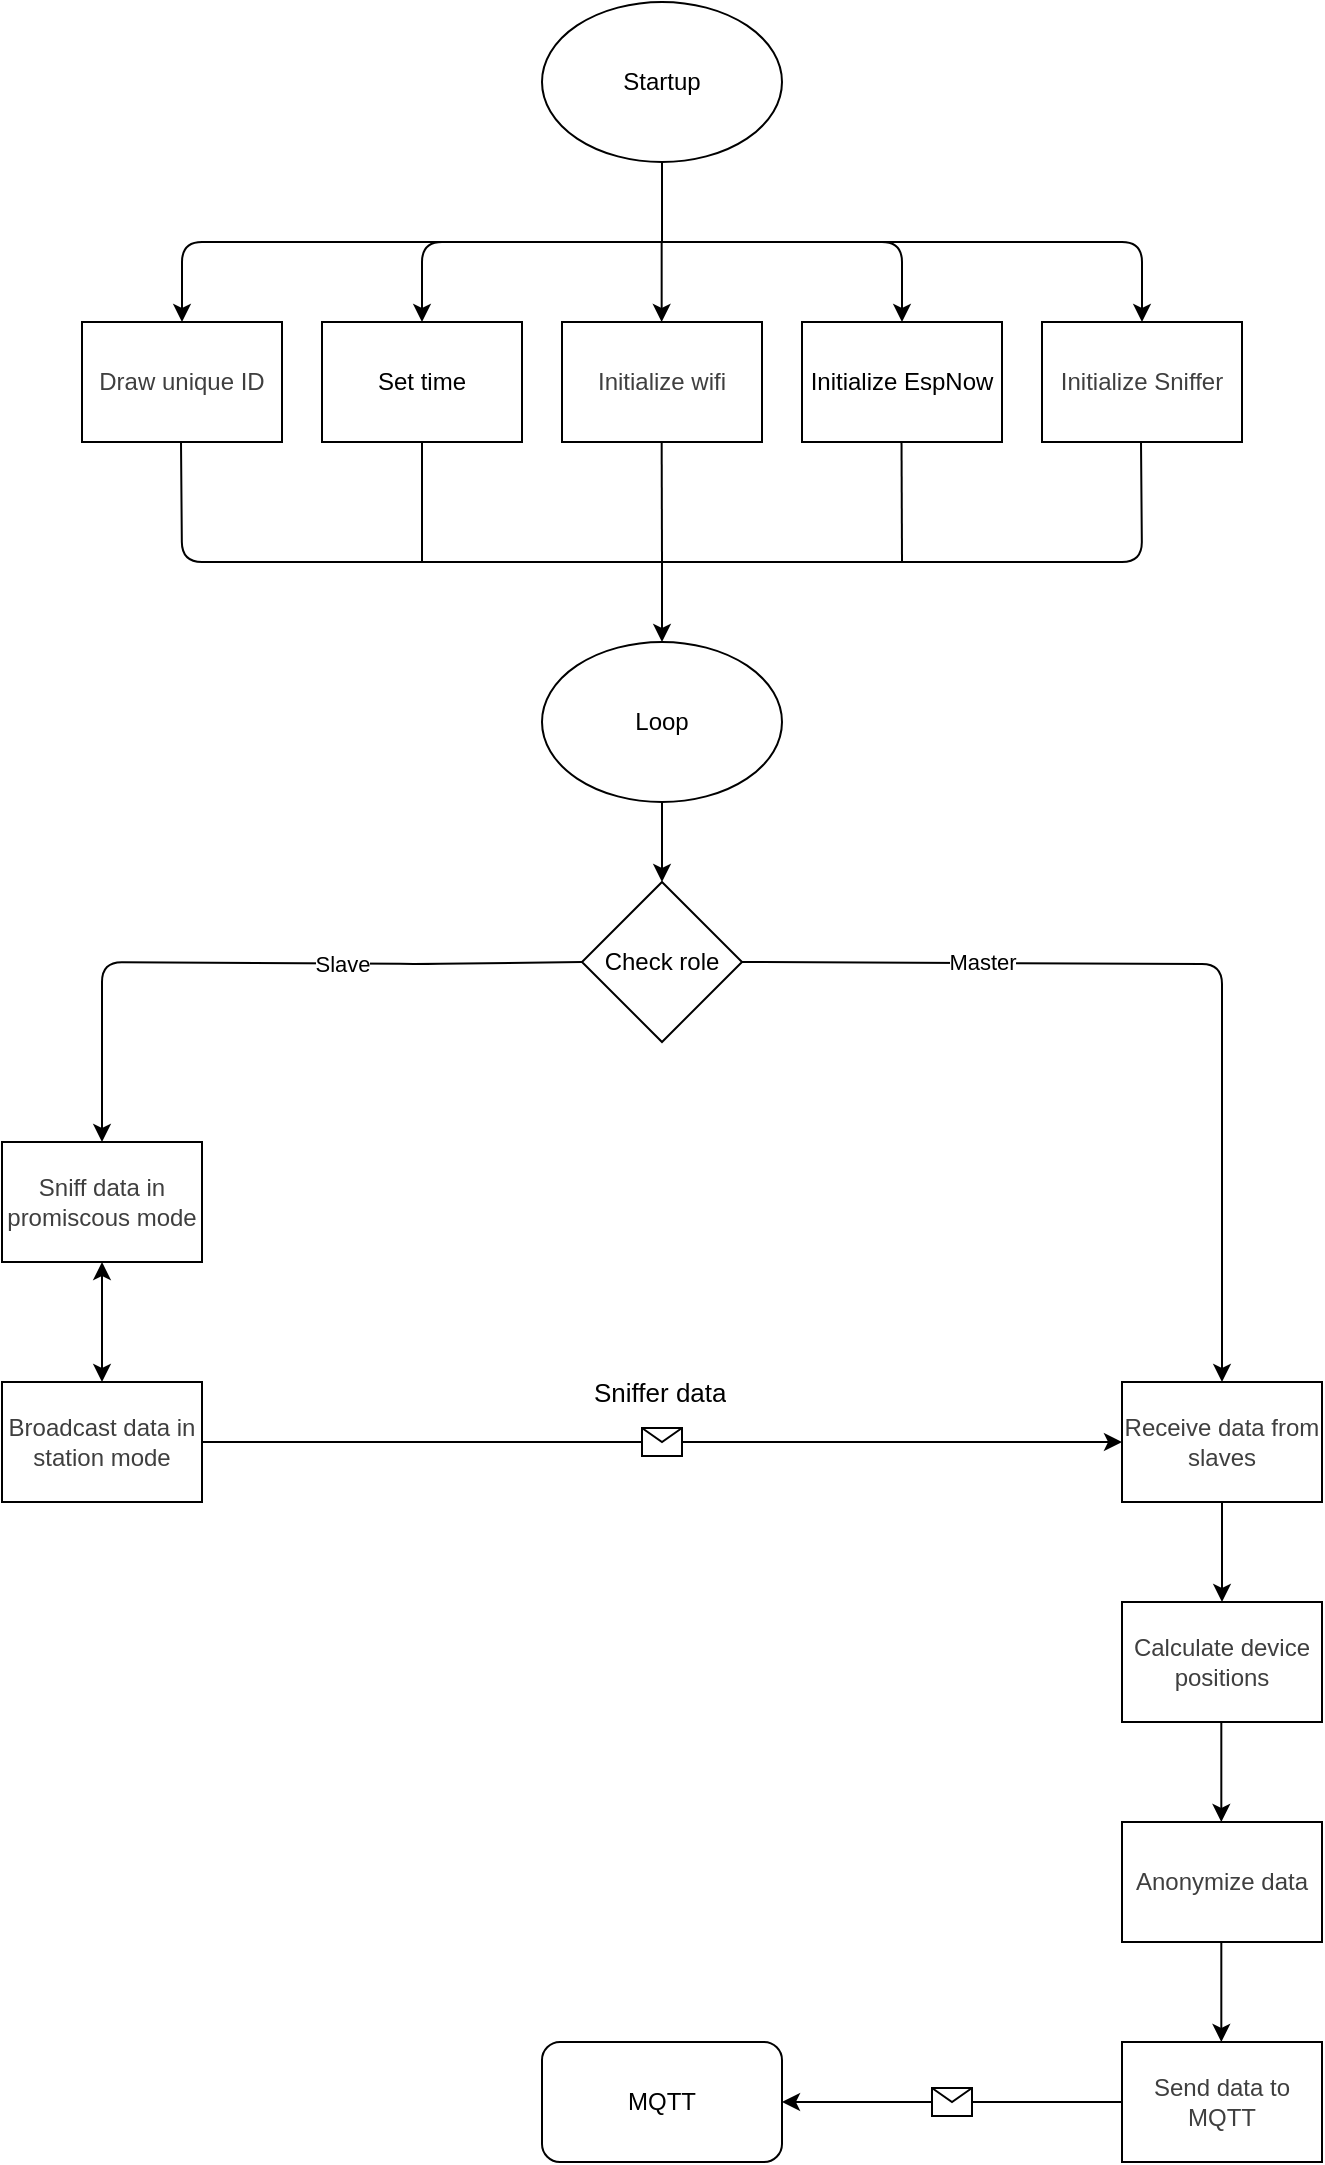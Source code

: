 <mxfile>
    <diagram id="d7tzRMH4XxhwHP-t9ZeR" name="Page-1">
        <mxGraphModel dx="2444" dy="1627" grid="1" gridSize="10" guides="1" tooltips="1" connect="1" arrows="1" fold="1" page="1" pageScale="1" pageWidth="850" pageHeight="1100" math="0" shadow="0">
            <root>
                <mxCell id="0"/>
                <mxCell id="1" parent="0"/>
                <mxCell id="8" value="" style="endArrow=classic;html=1;exitX=0.008;exitY=0.65;exitDx=0;exitDy=0;exitPerimeter=0;entryX=0.5;entryY=0;entryDx=0;entryDy=0;" edge="1" parent="1" target="56">
                    <mxGeometry relative="1" as="geometry">
                        <mxPoint x="400.0" y="520" as="sourcePoint"/>
                        <mxPoint x="160" y="600" as="targetPoint"/>
                        <Array as="points">
                            <mxPoint x="319.04" y="521"/>
                            <mxPoint x="160" y="520"/>
                        </Array>
                    </mxGeometry>
                </mxCell>
                <mxCell id="9" value="Slave" style="edgeLabel;resizable=0;html=1;;align=center;verticalAlign=middle;" connectable="0" vertex="1" parent="8">
                    <mxGeometry relative="1" as="geometry">
                        <mxPoint x="45" as="offset"/>
                    </mxGeometry>
                </mxCell>
                <mxCell id="10" value="" style="endArrow=classic;html=1;exitX=0.008;exitY=0.65;exitDx=0;exitDy=0;exitPerimeter=0;entryX=0.5;entryY=0;entryDx=0;entryDy=0;" edge="1" parent="1" target="58">
                    <mxGeometry relative="1" as="geometry">
                        <mxPoint x="480" y="520" as="sourcePoint"/>
                        <mxPoint x="720" y="600" as="targetPoint"/>
                        <Array as="points">
                            <mxPoint x="720" y="521"/>
                        </Array>
                    </mxGeometry>
                </mxCell>
                <mxCell id="11" value="Master" style="edgeLabel;resizable=0;html=1;;align=center;verticalAlign=middle;" connectable="0" vertex="1" parent="10">
                    <mxGeometry relative="1" as="geometry">
                        <mxPoint x="-105" y="-1" as="offset"/>
                    </mxGeometry>
                </mxCell>
                <mxCell id="16" value="" style="endArrow=classic;html=1;entryX=0;entryY=0.5;entryDx=0;entryDy=0;exitX=1;exitY=0.5;exitDx=0;exitDy=0;" edge="1" parent="1" source="55" target="58">
                    <mxGeometry relative="1" as="geometry">
                        <mxPoint x="340" y="630" as="sourcePoint"/>
                        <mxPoint x="620" y="630" as="targetPoint"/>
                        <Array as="points"/>
                    </mxGeometry>
                </mxCell>
                <mxCell id="17" value="" style="shape=message;html=1;outlineConnect=0;" vertex="1" parent="16">
                    <mxGeometry width="20" height="14" relative="1" as="geometry">
                        <mxPoint x="-10" y="-7" as="offset"/>
                    </mxGeometry>
                </mxCell>
                <mxCell id="18" value="Sniffer data" style="text;strokeColor=none;fillColor=none;align=left;verticalAlign=middle;spacingLeft=4;spacingRight=4;overflow=hidden;points=[[0,0.5],[1,0.5]];portConstraint=eastwest;rotatable=0;whiteSpace=wrap;html=1;fontSize=13;" vertex="1" parent="1">
                    <mxGeometry x="400" y="720" width="80" height="30" as="geometry"/>
                </mxCell>
                <mxCell id="19" value="" style="endArrow=classic;html=1;exitX=0;exitY=0.5;exitDx=0;exitDy=0;entryX=1;entryY=0.5;entryDx=0;entryDy=0;" edge="1" parent="1" source="72" target="21">
                    <mxGeometry relative="1" as="geometry">
                        <mxPoint x="425" y="1070" as="sourcePoint"/>
                        <mxPoint x="570" y="1010" as="targetPoint"/>
                    </mxGeometry>
                </mxCell>
                <mxCell id="20" value="" style="shape=message;html=1;outlineConnect=0;" vertex="1" parent="19">
                    <mxGeometry width="20" height="14" relative="1" as="geometry">
                        <mxPoint x="-10" y="-7" as="offset"/>
                    </mxGeometry>
                </mxCell>
                <mxCell id="21" value="MQTT" style="rounded=1;whiteSpace=wrap;html=1;" vertex="1" parent="1">
                    <mxGeometry x="380" y="1060" width="120" height="60" as="geometry"/>
                </mxCell>
                <mxCell id="23" value="&lt;span style=&quot;color: rgb(0, 0, 0);&quot;&gt;Startup&lt;/span&gt;" style="ellipse;whiteSpace=wrap;html=1;" vertex="1" parent="1">
                    <mxGeometry x="380" y="40" width="120" height="80" as="geometry"/>
                </mxCell>
                <mxCell id="26" value="&lt;div&gt;&lt;span style=&quot;background-color: transparent;&quot;&gt;Set time&lt;/span&gt;&lt;/div&gt;" style="rounded=0;whiteSpace=wrap;html=1;" vertex="1" parent="1">
                    <mxGeometry x="270" y="200" width="100" height="60" as="geometry"/>
                </mxCell>
                <mxCell id="28" value="&lt;span style=&quot;color: rgb(63, 63, 63);&quot;&gt;Initialize wifi&lt;/span&gt;" style="rounded=0;whiteSpace=wrap;html=1;" vertex="1" parent="1">
                    <mxGeometry x="390" y="200" width="100" height="60" as="geometry"/>
                </mxCell>
                <mxCell id="29" value="&lt;div&gt;&lt;span style=&quot;background-color: transparent;&quot;&gt;Initialize EspNow&lt;/span&gt;&lt;/div&gt;" style="rounded=0;whiteSpace=wrap;html=1;" vertex="1" parent="1">
                    <mxGeometry x="510" y="200" width="100" height="60" as="geometry"/>
                </mxCell>
                <mxCell id="32" value="&lt;div&gt;&lt;span style=&quot;color: rgb(63, 63, 63);&quot;&gt;Draw unique ID&lt;/span&gt;&lt;/div&gt;" style="rounded=0;whiteSpace=wrap;html=1;" vertex="1" parent="1">
                    <mxGeometry x="150" y="200" width="100" height="60" as="geometry"/>
                </mxCell>
                <mxCell id="33" value="&lt;span style=&quot;color: rgb(63, 63, 63);&quot;&gt;Initialize Sniffer&lt;/span&gt;" style="rounded=0;whiteSpace=wrap;html=1;" vertex="1" parent="1">
                    <mxGeometry x="630" y="200" width="100" height="60" as="geometry"/>
                </mxCell>
                <mxCell id="34" value="" style="endArrow=classic;html=1;entryX=0.5;entryY=0;entryDx=0;entryDy=0;" edge="1" parent="1" target="32">
                    <mxGeometry width="50" height="50" relative="1" as="geometry">
                        <mxPoint x="440" y="160" as="sourcePoint"/>
                        <mxPoint x="730" y="520" as="targetPoint"/>
                        <Array as="points">
                            <mxPoint x="200" y="160"/>
                        </Array>
                    </mxGeometry>
                </mxCell>
                <mxCell id="35" value="" style="endArrow=classic;html=1;entryX=0.5;entryY=0;entryDx=0;entryDy=0;" edge="1" parent="1" target="33">
                    <mxGeometry width="50" height="50" relative="1" as="geometry">
                        <mxPoint x="440" y="160" as="sourcePoint"/>
                        <mxPoint x="210" y="210" as="targetPoint"/>
                        <Array as="points">
                            <mxPoint x="680" y="160"/>
                        </Array>
                    </mxGeometry>
                </mxCell>
                <mxCell id="36" value="" style="endArrow=classic;html=1;entryX=0.5;entryY=0;entryDx=0;entryDy=0;" edge="1" parent="1" target="29">
                    <mxGeometry width="50" height="50" relative="1" as="geometry">
                        <mxPoint x="440" y="160" as="sourcePoint"/>
                        <mxPoint x="690" y="210" as="targetPoint"/>
                        <Array as="points">
                            <mxPoint x="560" y="160"/>
                        </Array>
                    </mxGeometry>
                </mxCell>
                <mxCell id="37" value="" style="endArrow=classic;html=1;exitX=0.5;exitY=1;exitDx=0;exitDy=0;" edge="1" parent="1">
                    <mxGeometry width="50" height="50" relative="1" as="geometry">
                        <mxPoint x="439.83" y="160" as="sourcePoint"/>
                        <mxPoint x="439.83" y="200" as="targetPoint"/>
                    </mxGeometry>
                </mxCell>
                <mxCell id="38" value="" style="endArrow=classic;html=1;entryX=0.5;entryY=0;entryDx=0;entryDy=0;" edge="1" parent="1" target="26">
                    <mxGeometry width="50" height="50" relative="1" as="geometry">
                        <mxPoint x="440" y="160" as="sourcePoint"/>
                        <mxPoint x="570" y="210" as="targetPoint"/>
                        <Array as="points">
                            <mxPoint x="320" y="160"/>
                        </Array>
                    </mxGeometry>
                </mxCell>
                <mxCell id="39" value="&lt;span style=&quot;color: rgb(0, 0, 0);&quot;&gt;Loop&lt;/span&gt;" style="ellipse;whiteSpace=wrap;html=1;" vertex="1" parent="1">
                    <mxGeometry x="380" y="360" width="120" height="80" as="geometry"/>
                </mxCell>
                <mxCell id="41" value="" style="endArrow=classic;html=1;entryX=0.5;entryY=0;entryDx=0;entryDy=0;" edge="1" parent="1" target="39">
                    <mxGeometry width="50" height="50" relative="1" as="geometry">
                        <mxPoint x="440" y="320" as="sourcePoint"/>
                        <mxPoint x="450" y="330" as="targetPoint"/>
                    </mxGeometry>
                </mxCell>
                <mxCell id="43" value="" style="endArrow=none;html=1;entryX=0.5;entryY=1;entryDx=0;entryDy=0;" edge="1" parent="1" target="23">
                    <mxGeometry width="50" height="50" relative="1" as="geometry">
                        <mxPoint x="440" y="160" as="sourcePoint"/>
                        <mxPoint x="490" y="110" as="targetPoint"/>
                    </mxGeometry>
                </mxCell>
                <mxCell id="44" value="" style="endArrow=none;html=1;entryX=0.5;entryY=1;entryDx=0;entryDy=0;" edge="1" parent="1">
                    <mxGeometry width="50" height="50" relative="1" as="geometry">
                        <mxPoint x="440" y="320" as="sourcePoint"/>
                        <mxPoint x="439.83" y="260" as="targetPoint"/>
                    </mxGeometry>
                </mxCell>
                <mxCell id="46" value="" style="endArrow=none;html=1;entryX=0.5;entryY=1;entryDx=0;entryDy=0;" edge="1" parent="1" target="26">
                    <mxGeometry width="50" height="50" relative="1" as="geometry">
                        <mxPoint x="320" y="320" as="sourcePoint"/>
                        <mxPoint x="449.83" y="270" as="targetPoint"/>
                        <Array as="points"/>
                    </mxGeometry>
                </mxCell>
                <mxCell id="48" value="" style="endArrow=none;html=1;entryX=0.5;entryY=1;entryDx=0;entryDy=0;" edge="1" parent="1">
                    <mxGeometry width="50" height="50" relative="1" as="geometry">
                        <mxPoint x="560" y="320" as="sourcePoint"/>
                        <mxPoint x="559.76" y="260" as="targetPoint"/>
                        <Array as="points"/>
                    </mxGeometry>
                </mxCell>
                <mxCell id="51" value="" style="endArrow=classic;html=1;entryX=0.5;entryY=0;entryDx=0;entryDy=0;" edge="1" parent="1" target="54">
                    <mxGeometry width="50" height="50" relative="1" as="geometry">
                        <mxPoint x="440" y="440" as="sourcePoint"/>
                        <mxPoint x="440" y="490" as="targetPoint"/>
                    </mxGeometry>
                </mxCell>
                <mxCell id="52" value="" style="endArrow=none;html=1;entryX=0.5;entryY=1;entryDx=0;entryDy=0;" edge="1" parent="1">
                    <mxGeometry width="50" height="50" relative="1" as="geometry">
                        <mxPoint x="440" y="320" as="sourcePoint"/>
                        <mxPoint x="199.5" y="260" as="targetPoint"/>
                        <Array as="points">
                            <mxPoint x="200" y="320"/>
                        </Array>
                    </mxGeometry>
                </mxCell>
                <mxCell id="53" value="" style="endArrow=none;html=1;entryX=0.5;entryY=1;entryDx=0;entryDy=0;" edge="1" parent="1">
                    <mxGeometry width="50" height="50" relative="1" as="geometry">
                        <mxPoint x="440" y="320" as="sourcePoint"/>
                        <mxPoint x="679.5" y="260" as="targetPoint"/>
                        <Array as="points">
                            <mxPoint x="680" y="320"/>
                        </Array>
                    </mxGeometry>
                </mxCell>
                <mxCell id="54" value="Check role" style="rhombus;whiteSpace=wrap;html=1;" vertex="1" parent="1">
                    <mxGeometry x="400" y="480" width="80" height="80" as="geometry"/>
                </mxCell>
                <mxCell id="55" value="&lt;span style=&quot;color: rgb(63, 63, 63);&quot;&gt;Broadcast data in station mode&lt;/span&gt;" style="rounded=0;whiteSpace=wrap;html=1;" vertex="1" parent="1">
                    <mxGeometry x="110" y="730" width="100" height="60" as="geometry"/>
                </mxCell>
                <mxCell id="56" value="&lt;span style=&quot;color: rgb(63, 63, 63);&quot;&gt;Sniff data in promiscous mode&lt;/span&gt;" style="rounded=0;whiteSpace=wrap;html=1;" vertex="1" parent="1">
                    <mxGeometry x="110" y="610" width="100" height="60" as="geometry"/>
                </mxCell>
                <mxCell id="57" value="&lt;span style=&quot;color: rgb(63, 63, 63);&quot;&gt;Calculate device positions&lt;/span&gt;" style="rounded=0;whiteSpace=wrap;html=1;" vertex="1" parent="1">
                    <mxGeometry x="670" y="840" width="100" height="60" as="geometry"/>
                </mxCell>
                <mxCell id="58" value="&lt;span style=&quot;color: rgb(63, 63, 63);&quot;&gt;Receive data from slaves&lt;/span&gt;" style="rounded=0;whiteSpace=wrap;html=1;" vertex="1" parent="1">
                    <mxGeometry x="670" y="730" width="100" height="60" as="geometry"/>
                </mxCell>
                <mxCell id="59" value="" style="endArrow=classic;html=1;exitX=0.5;exitY=1;exitDx=0;exitDy=0;" edge="1" parent="1" source="58" target="57">
                    <mxGeometry width="50" height="50" relative="1" as="geometry">
                        <mxPoint x="450" y="330" as="sourcePoint"/>
                        <mxPoint x="450" y="370" as="targetPoint"/>
                        <Array as="points"/>
                    </mxGeometry>
                </mxCell>
                <mxCell id="66" value="" style="endArrow=classic;startArrow=classic;html=1;exitX=0.5;exitY=0;exitDx=0;exitDy=0;entryX=0.5;entryY=1;entryDx=0;entryDy=0;" edge="1" parent="1" source="55" target="56">
                    <mxGeometry width="50" height="50" relative="1" as="geometry">
                        <mxPoint x="470" y="830" as="sourcePoint"/>
                        <mxPoint x="520" y="780" as="targetPoint"/>
                    </mxGeometry>
                </mxCell>
                <mxCell id="67" value="&lt;span style=&quot;color: rgb(63, 63, 63);&quot;&gt;Anonymize data&lt;/span&gt;" style="rounded=0;whiteSpace=wrap;html=1;" vertex="1" parent="1">
                    <mxGeometry x="670" y="950" width="100" height="60" as="geometry"/>
                </mxCell>
                <mxCell id="69" value="" style="endArrow=classic;html=1;exitX=0.5;exitY=1;exitDx=0;exitDy=0;" edge="1" parent="1">
                    <mxGeometry width="50" height="50" relative="1" as="geometry">
                        <mxPoint x="719.66" y="900" as="sourcePoint"/>
                        <mxPoint x="719.66" y="950" as="targetPoint"/>
                        <Array as="points"/>
                    </mxGeometry>
                </mxCell>
                <mxCell id="72" value="&lt;span style=&quot;color: rgb(63, 63, 63);&quot;&gt;Send data to MQTT&lt;/span&gt;" style="rounded=0;whiteSpace=wrap;html=1;" vertex="1" parent="1">
                    <mxGeometry x="670" y="1060" width="100" height="60" as="geometry"/>
                </mxCell>
                <mxCell id="75" value="" style="endArrow=classic;html=1;exitX=0.5;exitY=1;exitDx=0;exitDy=0;" edge="1" parent="1">
                    <mxGeometry width="50" height="50" relative="1" as="geometry">
                        <mxPoint x="719.66" y="1010" as="sourcePoint"/>
                        <mxPoint x="719.66" y="1060" as="targetPoint"/>
                        <Array as="points">
                            <mxPoint x="719.66" y="1030"/>
                        </Array>
                    </mxGeometry>
                </mxCell>
            </root>
        </mxGraphModel>
    </diagram>
</mxfile>